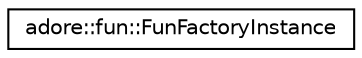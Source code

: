 digraph "Graphical Class Hierarchy"
{
 // LATEX_PDF_SIZE
  edge [fontname="Helvetica",fontsize="10",labelfontname="Helvetica",labelfontsize="10"];
  node [fontname="Helvetica",fontsize="10",shape=record];
  rankdir="LR";
  Node0 [label="adore::fun::FunFactoryInstance",height=0.2,width=0.4,color="black", fillcolor="white", style="filled",URL="$classadore_1_1fun_1_1FunFactoryInstance.html",tooltip="Utility class to simplify factory access."];
}
